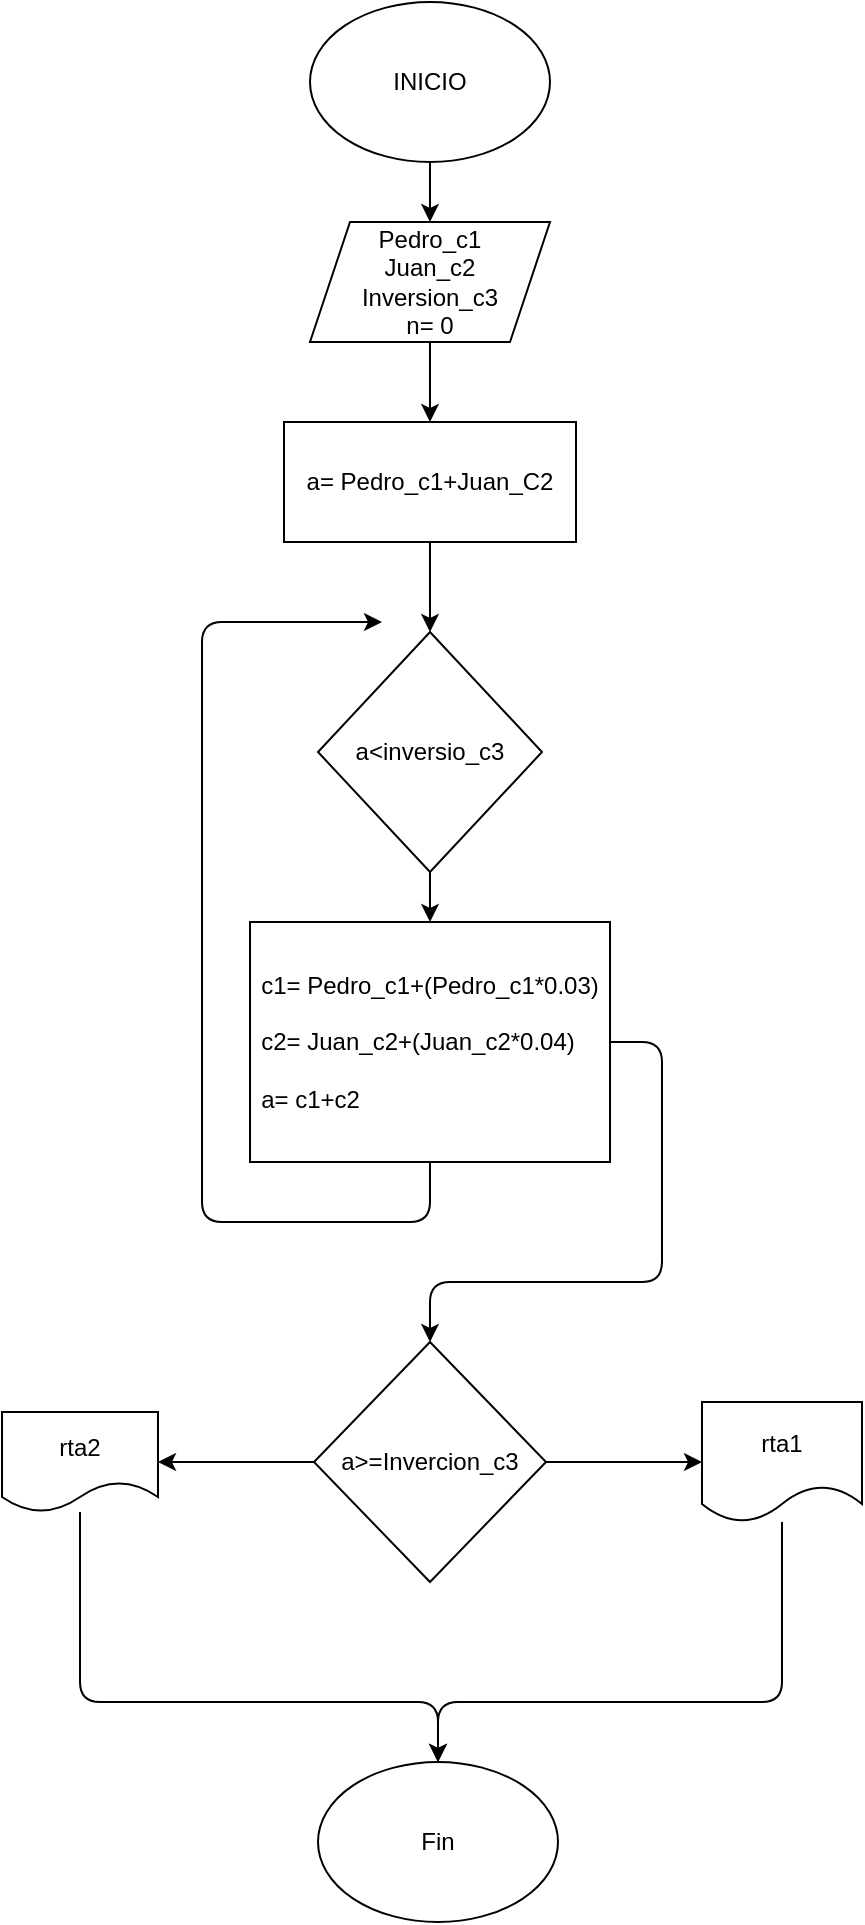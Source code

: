 <mxfile>
    <diagram id="ymhdjMckFOSEH5Rz02VY" name="Página-1">
        <mxGraphModel dx="1204" dy="800" grid="1" gridSize="10" guides="1" tooltips="1" connect="1" arrows="1" fold="1" page="1" pageScale="1" pageWidth="827" pageHeight="1169" math="0" shadow="0">
            <root>
                <mxCell id="0"/>
                <mxCell id="1" parent="0"/>
                <mxCell id="15" value="" style="edgeStyle=none;html=1;" edge="1" parent="1" source="2" target="14">
                    <mxGeometry relative="1" as="geometry"/>
                </mxCell>
                <mxCell id="2" value="INICIO" style="ellipse;whiteSpace=wrap;html=1;" vertex="1" parent="1">
                    <mxGeometry x="354" y="70" width="120" height="80" as="geometry"/>
                </mxCell>
                <mxCell id="8" value="" style="edgeStyle=none;html=1;exitX=0.5;exitY=1;exitDx=0;exitDy=0;" edge="1" parent="1" source="18" target="7">
                    <mxGeometry relative="1" as="geometry">
                        <mxPoint x="414" y="360" as="sourcePoint"/>
                    </mxGeometry>
                </mxCell>
                <mxCell id="12" value="" style="edgeStyle=none;html=1;" edge="1" parent="1" source="7" target="11">
                    <mxGeometry relative="1" as="geometry"/>
                </mxCell>
                <mxCell id="7" value="a&amp;lt;inversio_c3" style="rhombus;whiteSpace=wrap;html=1;" vertex="1" parent="1">
                    <mxGeometry x="358" y="385" width="112" height="120" as="geometry"/>
                </mxCell>
                <mxCell id="26" style="edgeStyle=none;html=1;" edge="1" parent="1" source="11">
                    <mxGeometry relative="1" as="geometry">
                        <mxPoint x="390" y="380" as="targetPoint"/>
                        <Array as="points">
                            <mxPoint x="414" y="680"/>
                            <mxPoint x="300" y="680"/>
                            <mxPoint x="300" y="380"/>
                        </Array>
                    </mxGeometry>
                </mxCell>
                <mxCell id="28" style="edgeStyle=none;html=1;entryX=0.5;entryY=0;entryDx=0;entryDy=0;" edge="1" parent="1" source="11" target="24">
                    <mxGeometry relative="1" as="geometry">
                        <Array as="points">
                            <mxPoint x="530" y="590"/>
                            <mxPoint x="530" y="710"/>
                            <mxPoint x="414" y="710"/>
                        </Array>
                    </mxGeometry>
                </mxCell>
                <mxCell id="11" value="&lt;div style=&quot;text-align: left&quot;&gt;&lt;span&gt;c1= Pedro_c1+(Pedro_c1*0.03)&lt;/span&gt;&lt;/div&gt;&lt;div style=&quot;text-align: left&quot;&gt;&lt;br&gt;&lt;/div&gt;&lt;div style=&quot;text-align: left&quot;&gt;&lt;span&gt;c2= Juan_c2+(Juan_c2*0.04)&lt;/span&gt;&lt;/div&gt;&lt;div style=&quot;text-align: left&quot;&gt;&lt;br&gt;&lt;/div&gt;&lt;div style=&quot;text-align: left&quot;&gt;&lt;span&gt;a= c1+c2&lt;/span&gt;&lt;/div&gt;" style="whiteSpace=wrap;html=1;" vertex="1" parent="1">
                    <mxGeometry x="324" y="530" width="180" height="120" as="geometry"/>
                </mxCell>
                <mxCell id="19" value="" style="edgeStyle=none;html=1;" edge="1" parent="1" source="14" target="18">
                    <mxGeometry relative="1" as="geometry"/>
                </mxCell>
                <mxCell id="14" value="Pedro_c1&lt;br&gt;Juan_c2&lt;br&gt;Inversion_c3&lt;br&gt;n= 0" style="shape=parallelogram;perimeter=parallelogramPerimeter;whiteSpace=wrap;html=1;fixedSize=1;" vertex="1" parent="1">
                    <mxGeometry x="354" y="180" width="120" height="60" as="geometry"/>
                </mxCell>
                <mxCell id="18" value="a= Pedro_c1+Juan_C2" style="whiteSpace=wrap;html=1;" vertex="1" parent="1">
                    <mxGeometry x="341" y="280" width="146" height="60" as="geometry"/>
                </mxCell>
                <mxCell id="30" value="" style="edgeStyle=none;html=1;" edge="1" parent="1" source="24" target="29">
                    <mxGeometry relative="1" as="geometry"/>
                </mxCell>
                <mxCell id="32" value="" style="edgeStyle=none;html=1;" edge="1" parent="1" source="24" target="31">
                    <mxGeometry relative="1" as="geometry"/>
                </mxCell>
                <mxCell id="24" value="a&amp;gt;=Invercion_c3" style="rhombus;whiteSpace=wrap;html=1;" vertex="1" parent="1">
                    <mxGeometry x="356" y="740" width="116" height="120" as="geometry"/>
                </mxCell>
                <mxCell id="34" style="edgeStyle=none;html=1;entryX=0.5;entryY=0;entryDx=0;entryDy=0;" edge="1" parent="1" source="29" target="33">
                    <mxGeometry relative="1" as="geometry">
                        <Array as="points">
                            <mxPoint x="590" y="920"/>
                            <mxPoint x="418" y="920"/>
                        </Array>
                    </mxGeometry>
                </mxCell>
                <mxCell id="29" value="rta1" style="shape=document;whiteSpace=wrap;html=1;boundedLbl=1;" vertex="1" parent="1">
                    <mxGeometry x="550" y="770" width="80" height="60" as="geometry"/>
                </mxCell>
                <mxCell id="35" style="edgeStyle=none;html=1;entryX=0.5;entryY=0;entryDx=0;entryDy=0;" edge="1" parent="1" source="31" target="33">
                    <mxGeometry relative="1" as="geometry">
                        <Array as="points">
                            <mxPoint x="239" y="920"/>
                            <mxPoint x="418" y="920"/>
                        </Array>
                    </mxGeometry>
                </mxCell>
                <mxCell id="31" value="rta2" style="shape=document;whiteSpace=wrap;html=1;boundedLbl=1;" vertex="1" parent="1">
                    <mxGeometry x="200" y="775" width="78" height="50" as="geometry"/>
                </mxCell>
                <mxCell id="33" value="Fin" style="ellipse;whiteSpace=wrap;html=1;" vertex="1" parent="1">
                    <mxGeometry x="358" y="950" width="120" height="80" as="geometry"/>
                </mxCell>
            </root>
        </mxGraphModel>
    </diagram>
</mxfile>